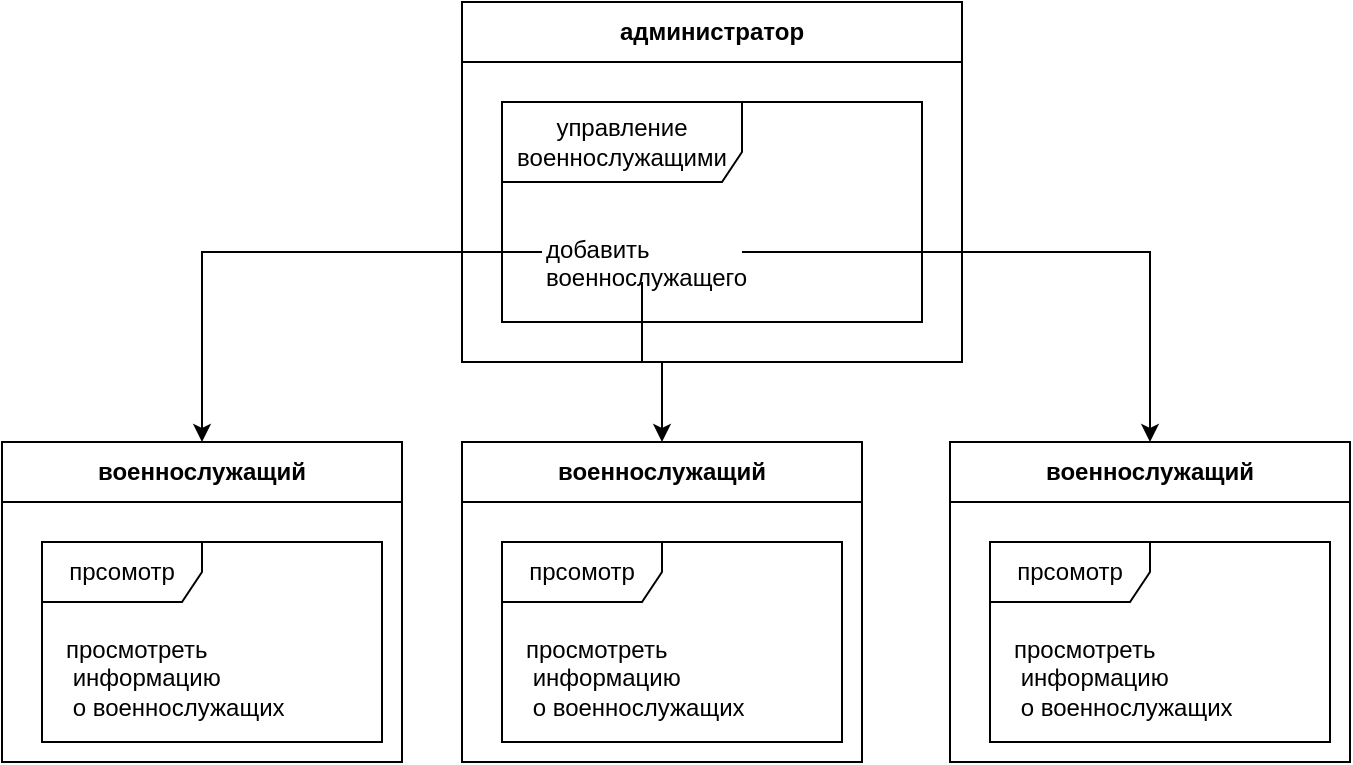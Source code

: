 <mxfile version="26.2.14">
  <diagram name="Страница — 1" id="c3Y73X_-1jGL8Gwh_0au">
    <mxGraphModel dx="1380" dy="678" grid="1" gridSize="10" guides="1" tooltips="1" connect="1" arrows="1" fold="1" page="1" pageScale="1" pageWidth="827" pageHeight="1169" math="0" shadow="0">
      <root>
        <mxCell id="0" />
        <mxCell id="1" parent="0" />
        <mxCell id="LhB3Ph-GT4VmgVzCZ1XW-2" value="администратор" style="swimlane;fontStyle=1;align=center;horizontal=1;startSize=30;collapsible=0;html=1;whiteSpace=wrap;" vertex="1" parent="1">
          <mxGeometry x="170" y="260" width="250" height="180" as="geometry" />
        </mxCell>
        <mxCell id="LhB3Ph-GT4VmgVzCZ1XW-3" value="управление военнослужащими" style="shape=umlFrame;whiteSpace=wrap;html=1;pointerEvents=0;recursiveResize=0;container=1;collapsible=0;width=120;height=40;" vertex="1" parent="LhB3Ph-GT4VmgVzCZ1XW-2">
          <mxGeometry width="210" height="110" relative="1" as="geometry">
            <mxPoint x="20" y="50" as="offset" />
          </mxGeometry>
        </mxCell>
        <mxCell id="LhB3Ph-GT4VmgVzCZ1XW-4" value="добавить&amp;nbsp;&lt;div&gt;военнослужащего&lt;/div&gt;" style="text;align=left;html=1;" vertex="1" parent="LhB3Ph-GT4VmgVzCZ1XW-3">
          <mxGeometry width="100" height="30" relative="1" as="geometry">
            <mxPoint x="20" y="60" as="offset" />
          </mxGeometry>
        </mxCell>
        <mxCell id="LhB3Ph-GT4VmgVzCZ1XW-5" value="военнослужащий" style="swimlane;fontStyle=1;align=center;horizontal=1;startSize=30;collapsible=0;html=1;whiteSpace=wrap;" vertex="1" parent="1">
          <mxGeometry x="170" y="480" width="200" height="160" as="geometry" />
        </mxCell>
        <mxCell id="LhB3Ph-GT4VmgVzCZ1XW-6" value="прсомотр" style="shape=umlFrame;whiteSpace=wrap;html=1;pointerEvents=0;recursiveResize=0;container=1;collapsible=0;width=80;" vertex="1" parent="LhB3Ph-GT4VmgVzCZ1XW-5">
          <mxGeometry width="170" height="100" relative="1" as="geometry">
            <mxPoint x="20" y="50" as="offset" />
          </mxGeometry>
        </mxCell>
        <mxCell id="LhB3Ph-GT4VmgVzCZ1XW-7" value="просмотреть&lt;div&gt;&amp;nbsp;информацию&lt;/div&gt;&lt;div&gt;&amp;nbsp;о военнослужащих&lt;/div&gt;" style="text;align=left;html=1;" vertex="1" parent="LhB3Ph-GT4VmgVzCZ1XW-6">
          <mxGeometry width="100" height="20" relative="1" as="geometry">
            <mxPoint x="10" y="40" as="offset" />
          </mxGeometry>
        </mxCell>
        <mxCell id="LhB3Ph-GT4VmgVzCZ1XW-11" style="edgeStyle=orthogonalEdgeStyle;rounded=0;orthogonalLoop=1;jettySize=auto;html=1;entryX=0.5;entryY=0;entryDx=0;entryDy=0;" edge="1" parent="1" source="LhB3Ph-GT4VmgVzCZ1XW-4" target="LhB3Ph-GT4VmgVzCZ1XW-5">
          <mxGeometry relative="1" as="geometry" />
        </mxCell>
        <mxCell id="LhB3Ph-GT4VmgVzCZ1XW-12" value="военнослужащий" style="swimlane;fontStyle=1;align=center;horizontal=1;startSize=30;collapsible=0;html=1;whiteSpace=wrap;" vertex="1" parent="1">
          <mxGeometry x="414" y="480" width="200" height="160" as="geometry" />
        </mxCell>
        <mxCell id="LhB3Ph-GT4VmgVzCZ1XW-13" value="прсомотр" style="shape=umlFrame;whiteSpace=wrap;html=1;pointerEvents=0;recursiveResize=0;container=1;collapsible=0;width=80;" vertex="1" parent="LhB3Ph-GT4VmgVzCZ1XW-12">
          <mxGeometry width="170" height="100" relative="1" as="geometry">
            <mxPoint x="20" y="50" as="offset" />
          </mxGeometry>
        </mxCell>
        <mxCell id="LhB3Ph-GT4VmgVzCZ1XW-14" value="просмотреть&lt;div&gt;&amp;nbsp;информацию&lt;/div&gt;&lt;div&gt;&amp;nbsp;о военнослужащих&lt;/div&gt;" style="text;align=left;html=1;" vertex="1" parent="LhB3Ph-GT4VmgVzCZ1XW-13">
          <mxGeometry width="100" height="20" relative="1" as="geometry">
            <mxPoint x="10" y="40" as="offset" />
          </mxGeometry>
        </mxCell>
        <mxCell id="LhB3Ph-GT4VmgVzCZ1XW-15" style="edgeStyle=orthogonalEdgeStyle;rounded=0;orthogonalLoop=1;jettySize=auto;html=1;" edge="1" parent="1" source="LhB3Ph-GT4VmgVzCZ1XW-4" target="LhB3Ph-GT4VmgVzCZ1XW-12">
          <mxGeometry relative="1" as="geometry" />
        </mxCell>
        <mxCell id="LhB3Ph-GT4VmgVzCZ1XW-16" value="военнослужащий" style="swimlane;fontStyle=1;align=center;horizontal=1;startSize=30;collapsible=0;html=1;whiteSpace=wrap;" vertex="1" parent="1">
          <mxGeometry x="-60" y="480" width="200" height="160" as="geometry" />
        </mxCell>
        <mxCell id="LhB3Ph-GT4VmgVzCZ1XW-17" value="прсомотр" style="shape=umlFrame;whiteSpace=wrap;html=1;pointerEvents=0;recursiveResize=0;container=1;collapsible=0;width=80;" vertex="1" parent="LhB3Ph-GT4VmgVzCZ1XW-16">
          <mxGeometry width="170" height="100" relative="1" as="geometry">
            <mxPoint x="20" y="50" as="offset" />
          </mxGeometry>
        </mxCell>
        <mxCell id="LhB3Ph-GT4VmgVzCZ1XW-18" value="просмотреть&lt;div&gt;&amp;nbsp;информацию&lt;/div&gt;&lt;div&gt;&amp;nbsp;о военнослужащих&lt;/div&gt;" style="text;align=left;html=1;" vertex="1" parent="LhB3Ph-GT4VmgVzCZ1XW-17">
          <mxGeometry width="100" height="20" relative="1" as="geometry">
            <mxPoint x="10" y="40" as="offset" />
          </mxGeometry>
        </mxCell>
        <mxCell id="LhB3Ph-GT4VmgVzCZ1XW-19" style="edgeStyle=orthogonalEdgeStyle;rounded=0;orthogonalLoop=1;jettySize=auto;html=1;" edge="1" parent="1" source="LhB3Ph-GT4VmgVzCZ1XW-4" target="LhB3Ph-GT4VmgVzCZ1XW-16">
          <mxGeometry relative="1" as="geometry" />
        </mxCell>
      </root>
    </mxGraphModel>
  </diagram>
</mxfile>
